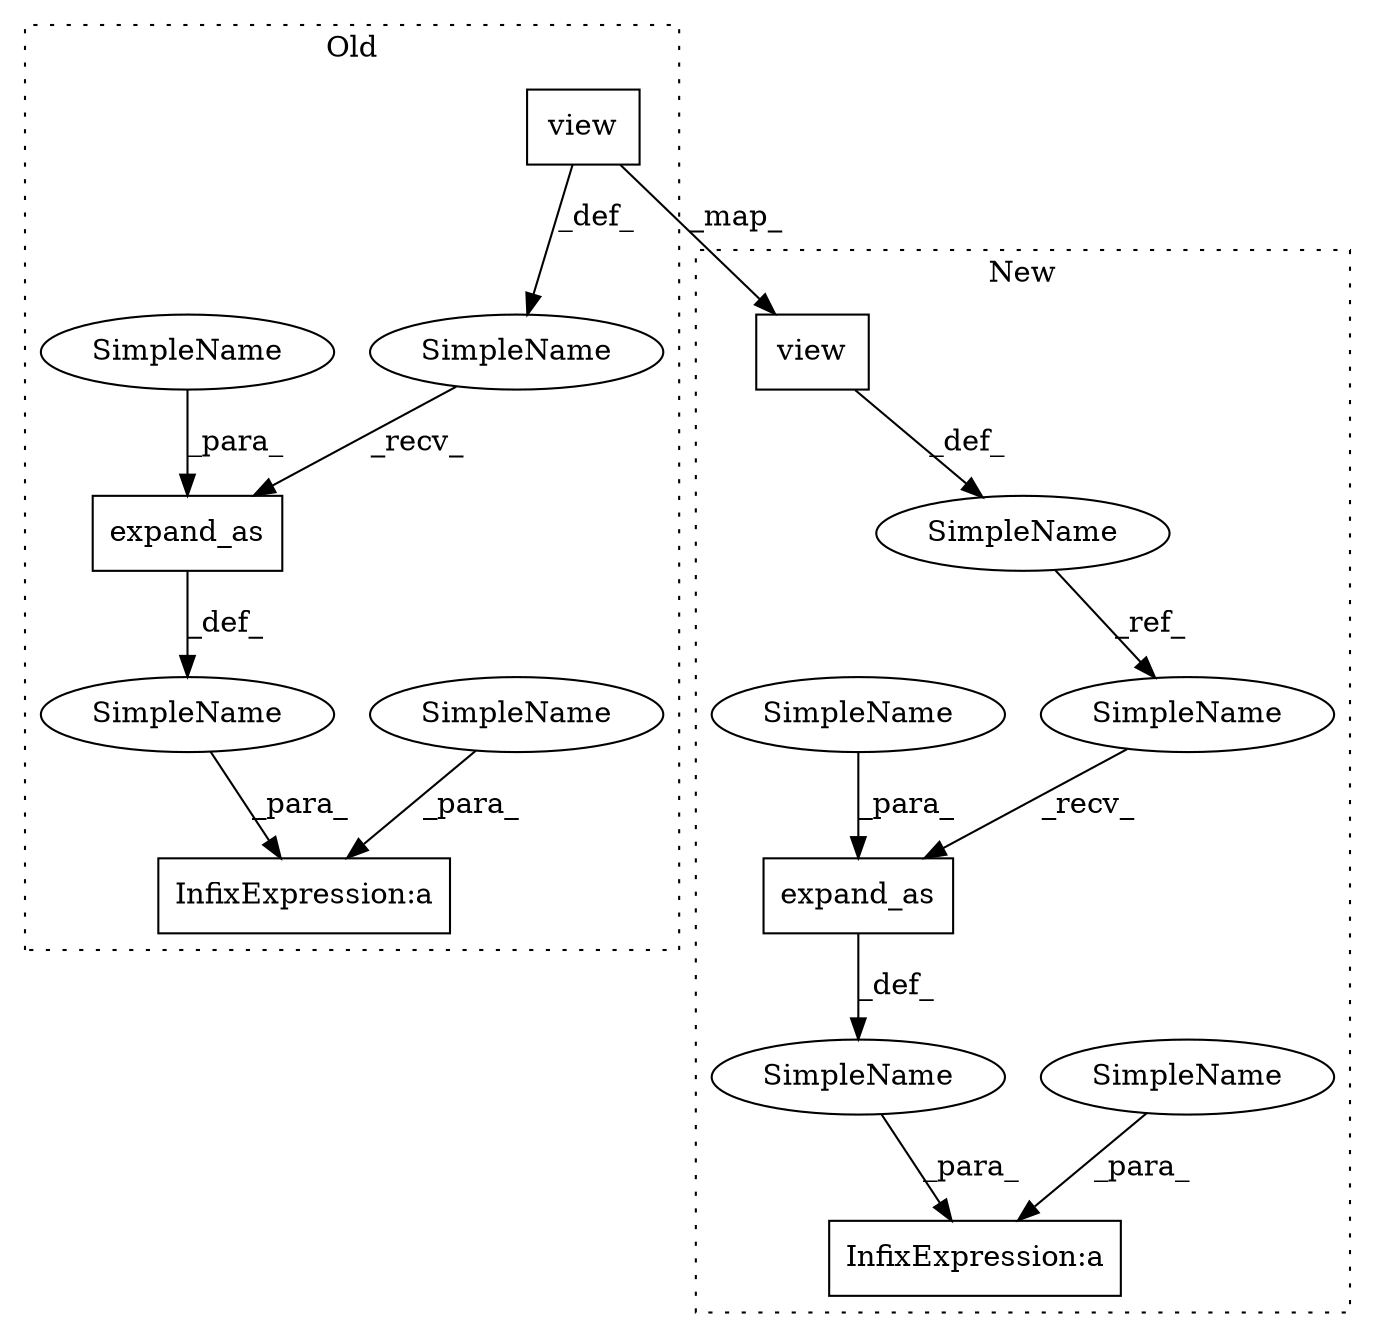 digraph G {
subgraph cluster0 {
1 [label="view" a="32" s="6665,6729" l="5,1" shape="box"];
6 [label="SimpleName" a="42" s="" l="" shape="ellipse"];
7 [label="InfixExpression:a" a="27" s="6748" l="3" shape="box"];
8 [label="SimpleName" a="42" s="" l="" shape="ellipse"];
9 [label="SimpleName" a="42" s="" l="" shape="ellipse"];
10 [label="expand_as" a="32" s="6731,6747" l="10,1" shape="box"];
14 [label="SimpleName" a="42" s="6741" l="6" shape="ellipse"];
label = "Old";
style="dotted";
}
subgraph cluster1 {
2 [label="view" a="32" s="6844,6908" l="5,1" shape="box"];
3 [label="SimpleName" a="42" s="" l="" shape="ellipse"];
4 [label="InfixExpression:a" a="27" s="7052" l="3" shape="box"];
5 [label="SimpleName" a="42" s="" l="" shape="ellipse"];
11 [label="SimpleName" a="42" s="6816" l="16" shape="ellipse"];
12 [label="expand_as" a="32" s="7035,7051" l="10,1" shape="box"];
13 [label="SimpleName" a="42" s="7018" l="16" shape="ellipse"];
15 [label="SimpleName" a="42" s="7045" l="6" shape="ellipse"];
label = "New";
style="dotted";
}
1 -> 2 [label="_map_"];
1 -> 9 [label="_def_"];
2 -> 11 [label="_def_"];
3 -> 4 [label="_para_"];
5 -> 4 [label="_para_"];
6 -> 7 [label="_para_"];
8 -> 7 [label="_para_"];
9 -> 10 [label="_recv_"];
10 -> 6 [label="_def_"];
11 -> 13 [label="_ref_"];
12 -> 3 [label="_def_"];
13 -> 12 [label="_recv_"];
14 -> 10 [label="_para_"];
15 -> 12 [label="_para_"];
}